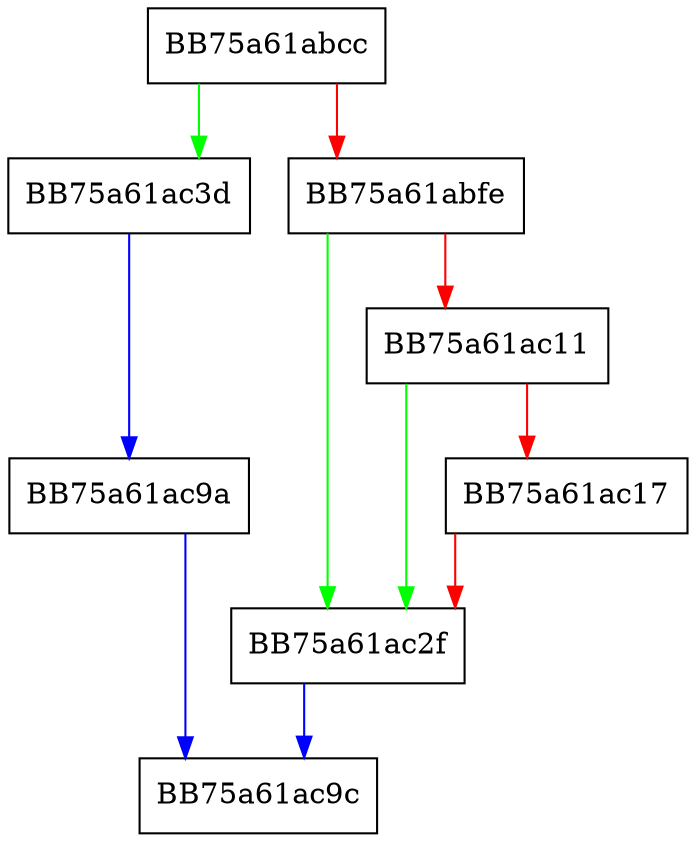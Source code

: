 digraph LoadDCGroups {
  node [shape="box"];
  graph [splines=ortho];
  BB75a61abcc -> BB75a61ac3d [color="green"];
  BB75a61abcc -> BB75a61abfe [color="red"];
  BB75a61abfe -> BB75a61ac2f [color="green"];
  BB75a61abfe -> BB75a61ac11 [color="red"];
  BB75a61ac11 -> BB75a61ac2f [color="green"];
  BB75a61ac11 -> BB75a61ac17 [color="red"];
  BB75a61ac17 -> BB75a61ac2f [color="red"];
  BB75a61ac2f -> BB75a61ac9c [color="blue"];
  BB75a61ac3d -> BB75a61ac9a [color="blue"];
  BB75a61ac9a -> BB75a61ac9c [color="blue"];
}